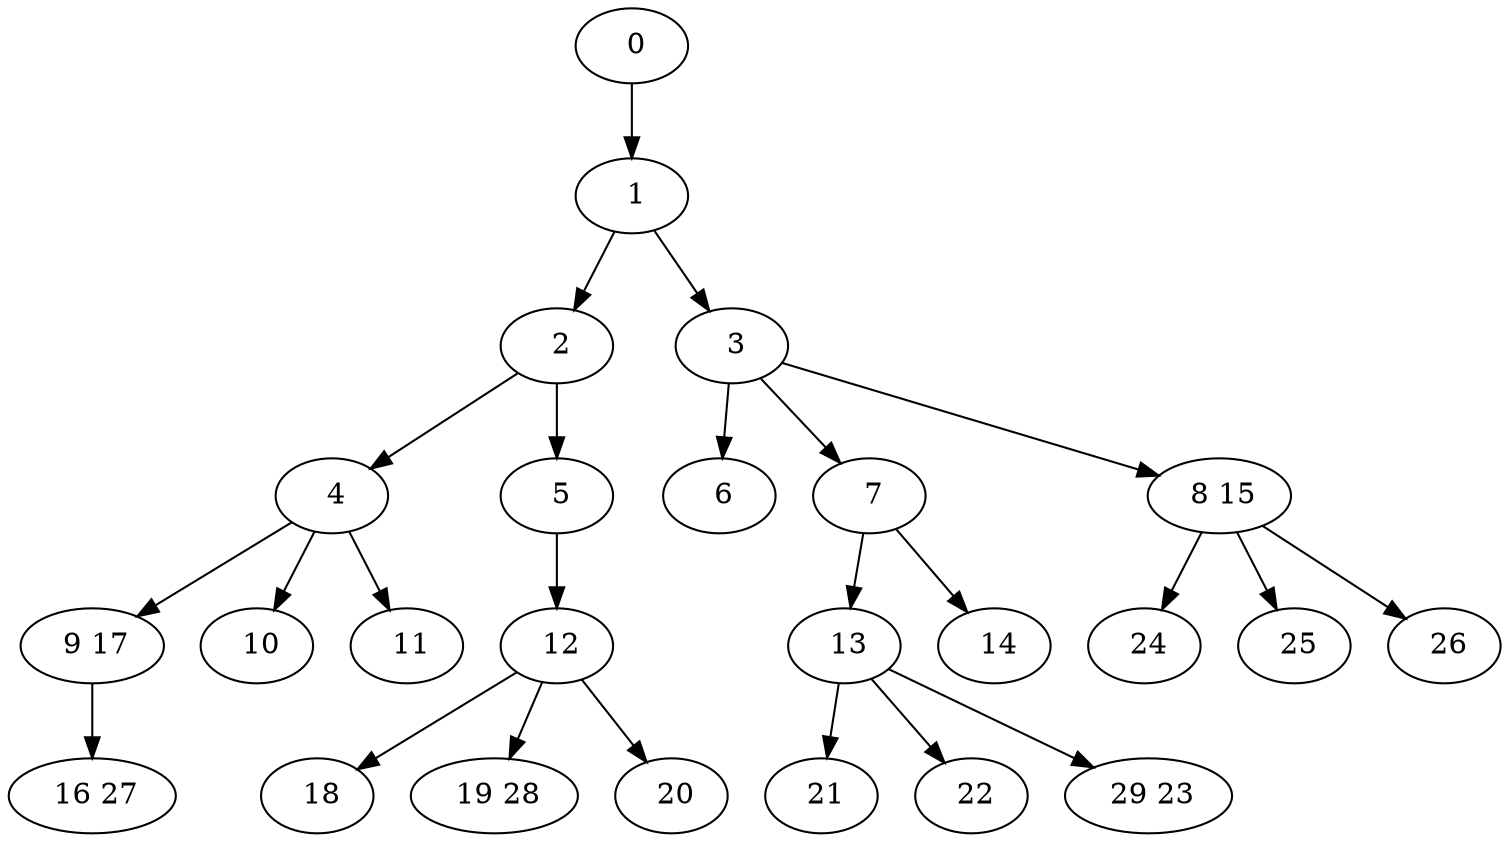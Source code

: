 digraph mytree {
" 0" -> " 1";
" 1" -> " 2";
" 1" -> " 3";
" 2" -> " 4";
" 2" -> " 5";
" 3" -> " 6";
" 3" -> " 7";
" 3" -> " 8 15";
" 4" -> " 9 17";
" 4" -> " 10";
" 4" -> " 11";
" 5" -> " 12";
" 6";
" 7" -> " 13";
" 7" -> " 14";
" 8 15" -> " 24";
" 8 15" -> " 25";
" 8 15" -> " 26";
" 9 17" -> " 16 27";
" 10";
" 11";
" 12" -> " 18";
" 12" -> " 19 28";
" 12" -> " 20";
" 13" -> " 21";
" 13" -> " 22";
" 13" -> " 29 23";
" 14";
" 16 27";
" 18";
" 19 28";
" 20";
" 21";
" 22";
" 29 23";
" 24";
" 25";
" 26";
}
